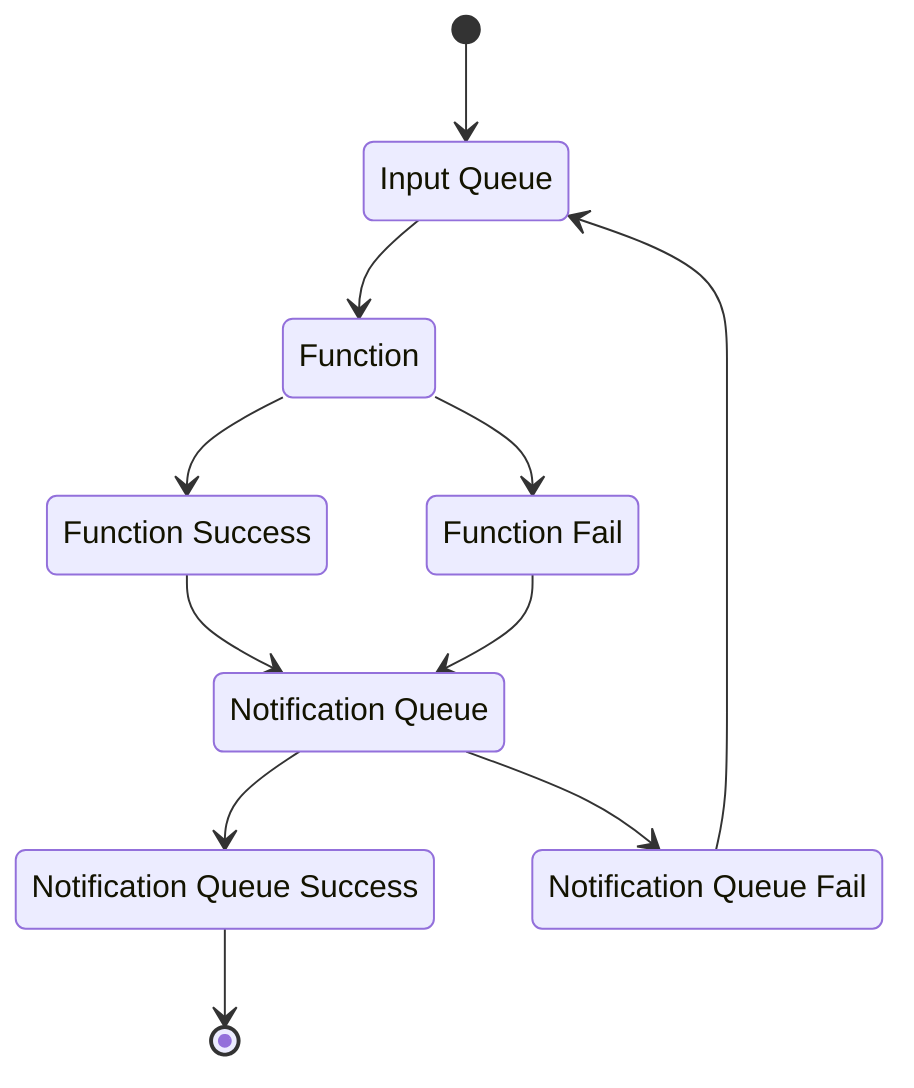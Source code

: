stateDiagram
	s1: Input Queue
	s2: Function
	s3: Function Success
	s4: Function Fail
	s5: Notification Queue
	s6: Notification Queue Success
	s7: Notification Queue Fail

	[*] --> s1
	s1 --> s2
	s2 --> s3
	s2 --> s4
	s3 --> s5
	s4 --> s5
	s5 --> s6
	s5 --> s7
	s6 --> [*]
	s7 --> s1
